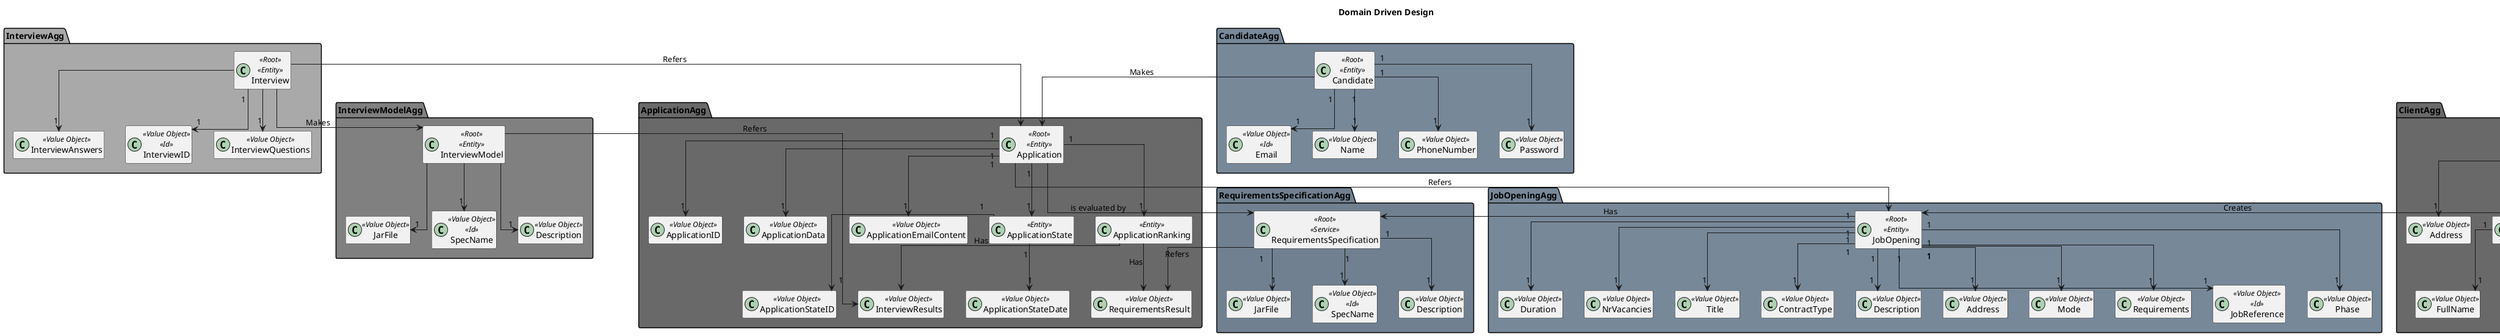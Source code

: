 @startuml
'https://plantuml.com/class-diagram

hide field
hide methods

title Domain Driven Design
skinparam linetype ortho

package InterviewAgg #A9A9A9 {

    class Interview<<Root>><<Entity>>
    class InterviewID<<Value Object>><<Id>>
    class InterviewQuestions<<Value Object>>
    class InterviewAnswers<<Value Object>>

    Interview "1" --> "1" InterviewID
    Interview-->"1"InterviewQuestions
    Interview-->"1"InterviewAnswers

}

package InterviewModelAgg #808080 {

    class InterviewModel<<Root>><<Entity>>

    class JarFile<<Value Object>>
    class SpecName<<Value Object>><<Id>>
    class Description<<Value Object>>


    InterviewModel-->"1"JarFile
    InterviewModel-->"1"SpecName
    InterviewModel-->"1"Description


    Interview --> InterviewModel : Makes


}

package ClientAgg #696969 {

    class Client<<Entity>><<Root>>
    class ClientID<<Value Object>><<Id>>
    class Name<<Value Object>>
    class Address<<Value Object>>
    class ClientRepresentative<<Entity>>

    class Email<<Value Object>><<Id>>
    class PhoneNumber<<Value Object>>
    class FullName<<Value Object>>

    class Password<<Value Object>>

    Client "1" --> "1" ClientID
    Client "1" --> "1" Name
    Client "1" --> "1" Address
    Client "1" --> "1" ClientRepresentative

    ClientRepresentative "1" --> "1" Email
    ClientRepresentative "1" --> "1" PhoneNumber
    ClientRepresentative "1" --> "1" FullName
    ClientRepresentative "1" --> "1" Password



}

package JobOpeningAgg #778899 {

    class JobOpening<<Root>><<Entity>>
    class JobReference<<Value Object>><<Id>>
    class Phase<<Value Object>>
    class Duration<<Value Object>>
    class NrVacancies<<Value Object>>
    class Title<<Value Object>>
    class ContractType<<Value Object>>
    class Description<<Value Object>>
    class Address<<Value Object>>
    class Mode<<Value Object>>
    class Requirements<<Value Object>>

    JobOpening "1" --> "1" JobReference
    JobOpening "1" --> "1" Phase
    JobOpening "1" --> "1" Duration
    JobOpening "1" --> "1" NrVacancies
    JobOpening "1" --> "1" Title
    JobOpening "1" --> "1" ContractType
    JobOpening "1" --> "1" Description
    JobOpening "1" --> "1" Address
    JobOpening "1" --> "1" Mode
    JobOpening "1" --> "1" Requirements

    Client --> JobOpening : Creates


}

package RequirementsSpecificationAgg #708090 {

    class RequirementsSpecification<<Root>><<Service>>
    class JarFile<<Value Object>>
    class SpecName<<Value Object>><<Id>>
    class Description<<Value Object>>

    RequirementsSpecification "1" --> "1" JarFile
    RequirementsSpecification "1" --> "1" SpecName
    RequirementsSpecification "1" --> "1" Description

    JobOpening --> RequirementsSpecification : Has
}

package CandidateAgg #778899 {

    class Candidate<<Root>><<Entity>>
    class Email<<Value Object>><<Id>>
    class Name<<Value Object>>
    class PhoneNumber<<Value Object>>
    class Password<<Value Object>>

    Candidate "1" --> "1" Email
    Candidate "1" --> "1" Name
    Candidate "1" --> "1" PhoneNumber
    Candidate "1" --> "1" Password

}

package ApplicationAgg #696969 {

    class Application<<Root>><<Entity>>
    class ApplicationID<<Value Object>>
    class ApplicationData<<Value Object>>
    class ApplicationEmailContent<<Value Object>>
    class ApplicationState<<Entity>>
    class ApplicationStateID <<Value Object>>
    class ApplicationRanking<<Entity>>
    class RequirementsResult<<Value Object>>
    class InterviewResults<<Value Object>>
    class ApplicationStateDate<<Value Object>>

    Application "1" --> "1" ApplicationID
    Application "1" --> "1" ApplicationState
    Application "1" --> "1" ApplicationData
    Application "1" --> "1" ApplicationEmailContent
    Application "1" --> "1" ApplicationRanking
    ApplicationState "1" --> "1" ApplicationStateDate
    ApplicationState "1" --> "1" ApplicationStateID

    Candidate --> Application : Makes
    Application --> JobOpening : Refers

    Application --> RequirementsSpecification : is evaluated by
    Interview-->Application : Refers
    ApplicationRanking --> InterviewResults : Has
    ApplicationRanking --> RequirementsResult : Has

    InterviewModel --> InterviewResults : Refers
    RequirementsSpecification --> RequirementsResult : Refers



}




@enduml